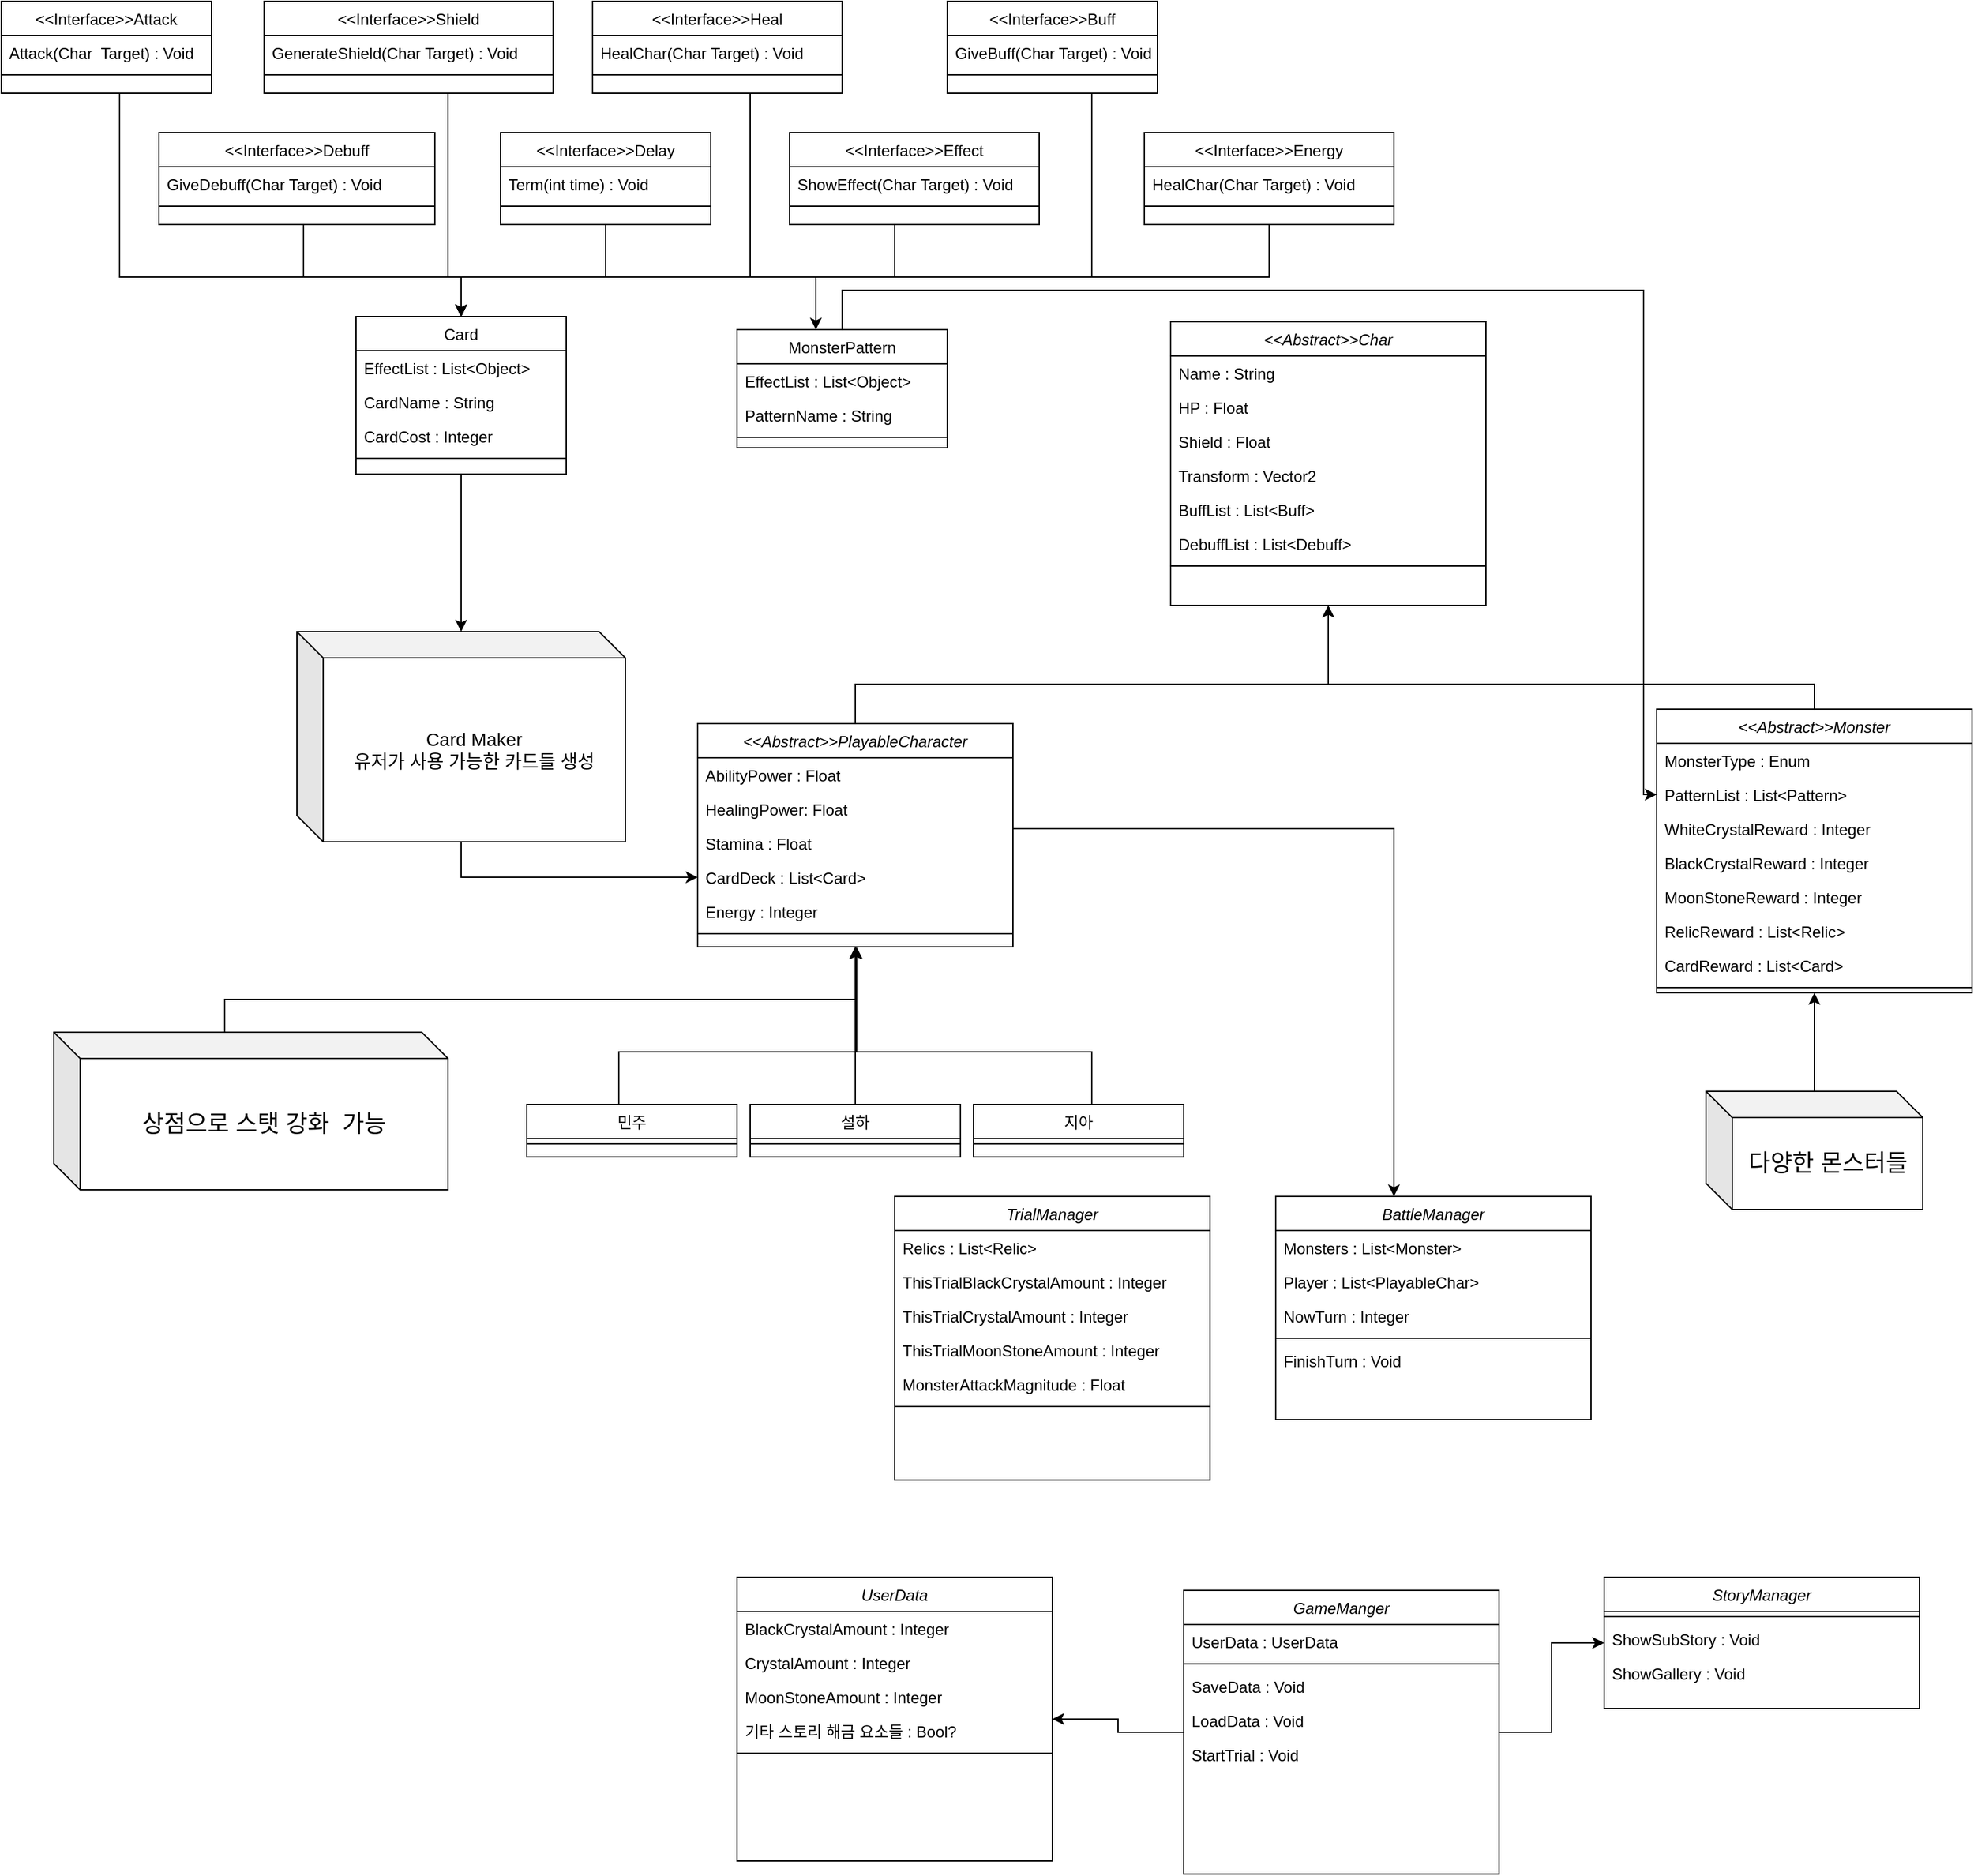 <mxfile version="24.0.5" type="github">
  <diagram id="C5RBs43oDa-KdzZeNtuy" name="Page-1">
    <mxGraphModel dx="1240" dy="2133" grid="1" gridSize="10" guides="1" tooltips="1" connect="1" arrows="1" fold="1" page="1" pageScale="1" pageWidth="827" pageHeight="1169" math="0" shadow="0">
      <root>
        <mxCell id="WIyWlLk6GJQsqaUBKTNV-0" />
        <mxCell id="WIyWlLk6GJQsqaUBKTNV-1" parent="WIyWlLk6GJQsqaUBKTNV-0" />
        <mxCell id="jxg5-7BAUZMvd6XgSb7w-77" style="edgeStyle=orthogonalEdgeStyle;rounded=0;orthogonalLoop=1;jettySize=auto;html=1;entryX=0.5;entryY=1;entryDx=0;entryDy=0;" parent="WIyWlLk6GJQsqaUBKTNV-1" source="zkfFHV4jXpPFQw0GAbJ--0" target="jxg5-7BAUZMvd6XgSb7w-55" edge="1">
          <mxGeometry relative="1" as="geometry">
            <Array as="points">
              <mxPoint x="670" y="140" />
              <mxPoint x="1030" y="140" />
            </Array>
          </mxGeometry>
        </mxCell>
        <mxCell id="jxg5-7BAUZMvd6XgSb7w-90" style="edgeStyle=orthogonalEdgeStyle;rounded=0;orthogonalLoop=1;jettySize=auto;html=1;" parent="WIyWlLk6GJQsqaUBKTNV-1" source="zkfFHV4jXpPFQw0GAbJ--0" target="jxg5-7BAUZMvd6XgSb7w-82" edge="1">
          <mxGeometry relative="1" as="geometry">
            <Array as="points">
              <mxPoint x="1080" y="250" />
            </Array>
          </mxGeometry>
        </mxCell>
        <mxCell id="zkfFHV4jXpPFQw0GAbJ--0" value="&lt;&lt;Abstract&gt;&gt;PlayableCharacter&#xa;" style="swimlane;fontStyle=2;align=center;verticalAlign=top;childLayout=stackLayout;horizontal=1;startSize=26;horizontalStack=0;resizeParent=1;resizeLast=0;collapsible=1;marginBottom=0;rounded=0;shadow=0;strokeWidth=1;" parent="WIyWlLk6GJQsqaUBKTNV-1" vertex="1">
          <mxGeometry x="550" y="170" width="240" height="170" as="geometry">
            <mxRectangle x="230" y="140" width="160" height="26" as="alternateBounds" />
          </mxGeometry>
        </mxCell>
        <mxCell id="zkfFHV4jXpPFQw0GAbJ--3" value="AbilityPower : Float" style="text;align=left;verticalAlign=top;spacingLeft=4;spacingRight=4;overflow=hidden;rotatable=0;points=[[0,0.5],[1,0.5]];portConstraint=eastwest;rounded=0;shadow=0;html=0;" parent="zkfFHV4jXpPFQw0GAbJ--0" vertex="1">
          <mxGeometry y="26" width="240" height="26" as="geometry" />
        </mxCell>
        <mxCell id="jxg5-7BAUZMvd6XgSb7w-4" value="HealingPower: Float" style="text;align=left;verticalAlign=top;spacingLeft=4;spacingRight=4;overflow=hidden;rotatable=0;points=[[0,0.5],[1,0.5]];portConstraint=eastwest;rounded=0;shadow=0;html=0;" parent="zkfFHV4jXpPFQw0GAbJ--0" vertex="1">
          <mxGeometry y="52" width="240" height="26" as="geometry" />
        </mxCell>
        <mxCell id="zkfFHV4jXpPFQw0GAbJ--5" value="Stamina : Float" style="text;align=left;verticalAlign=top;spacingLeft=4;spacingRight=4;overflow=hidden;rotatable=0;points=[[0,0.5],[1,0.5]];portConstraint=eastwest;" parent="zkfFHV4jXpPFQw0GAbJ--0" vertex="1">
          <mxGeometry y="78" width="240" height="26" as="geometry" />
        </mxCell>
        <mxCell id="jxg5-7BAUZMvd6XgSb7w-11" value="CardDeck : List&lt;Card&gt;" style="text;align=left;verticalAlign=top;spacingLeft=4;spacingRight=4;overflow=hidden;rotatable=0;points=[[0,0.5],[1,0.5]];portConstraint=eastwest;rounded=0;shadow=0;html=0;" parent="zkfFHV4jXpPFQw0GAbJ--0" vertex="1">
          <mxGeometry y="104" width="240" height="26" as="geometry" />
        </mxCell>
        <mxCell id="jxg5-7BAUZMvd6XgSb7w-64" value="Energy : Integer" style="text;align=left;verticalAlign=top;spacingLeft=4;spacingRight=4;overflow=hidden;rotatable=0;points=[[0,0.5],[1,0.5]];portConstraint=eastwest;rounded=0;shadow=0;html=0;" parent="zkfFHV4jXpPFQw0GAbJ--0" vertex="1">
          <mxGeometry y="130" width="240" height="26" as="geometry" />
        </mxCell>
        <mxCell id="zkfFHV4jXpPFQw0GAbJ--4" value="" style="line;html=1;strokeWidth=1;align=left;verticalAlign=middle;spacingTop=-1;spacingLeft=3;spacingRight=3;rotatable=0;labelPosition=right;points=[];portConstraint=eastwest;" parent="zkfFHV4jXpPFQw0GAbJ--0" vertex="1">
          <mxGeometry y="156" width="240" height="8" as="geometry" />
        </mxCell>
        <mxCell id="jxg5-7BAUZMvd6XgSb7w-10" style="edgeStyle=orthogonalEdgeStyle;rounded=0;orthogonalLoop=1;jettySize=auto;html=1;" parent="WIyWlLk6GJQsqaUBKTNV-1" source="zkfFHV4jXpPFQw0GAbJ--6" target="zkfFHV4jXpPFQw0GAbJ--0" edge="1">
          <mxGeometry relative="1" as="geometry">
            <Array as="points">
              <mxPoint x="490" y="420" />
              <mxPoint x="670" y="420" />
            </Array>
          </mxGeometry>
        </mxCell>
        <mxCell id="zkfFHV4jXpPFQw0GAbJ--6" value="민주" style="swimlane;fontStyle=0;align=center;verticalAlign=top;childLayout=stackLayout;horizontal=1;startSize=26;horizontalStack=0;resizeParent=1;resizeLast=0;collapsible=1;marginBottom=0;rounded=0;shadow=0;strokeWidth=1;" parent="WIyWlLk6GJQsqaUBKTNV-1" vertex="1">
          <mxGeometry x="420" y="460" width="160" height="40" as="geometry">
            <mxRectangle x="130" y="380" width="160" height="26" as="alternateBounds" />
          </mxGeometry>
        </mxCell>
        <mxCell id="zkfFHV4jXpPFQw0GAbJ--9" value="" style="line;html=1;strokeWidth=1;align=left;verticalAlign=middle;spacingTop=-1;spacingLeft=3;spacingRight=3;rotatable=0;labelPosition=right;points=[];portConstraint=eastwest;" parent="zkfFHV4jXpPFQw0GAbJ--6" vertex="1">
          <mxGeometry y="26" width="160" height="8" as="geometry" />
        </mxCell>
        <mxCell id="jxg5-7BAUZMvd6XgSb7w-8" style="edgeStyle=orthogonalEdgeStyle;rounded=0;orthogonalLoop=1;jettySize=auto;html=1;" parent="WIyWlLk6GJQsqaUBKTNV-1" source="zkfFHV4jXpPFQw0GAbJ--13" target="zkfFHV4jXpPFQw0GAbJ--0" edge="1">
          <mxGeometry relative="1" as="geometry" />
        </mxCell>
        <mxCell id="zkfFHV4jXpPFQw0GAbJ--13" value="설하" style="swimlane;fontStyle=0;align=center;verticalAlign=top;childLayout=stackLayout;horizontal=1;startSize=26;horizontalStack=0;resizeParent=1;resizeLast=0;collapsible=1;marginBottom=0;rounded=0;shadow=0;strokeWidth=1;" parent="WIyWlLk6GJQsqaUBKTNV-1" vertex="1">
          <mxGeometry x="590" y="460" width="160" height="40" as="geometry">
            <mxRectangle x="340" y="380" width="170" height="26" as="alternateBounds" />
          </mxGeometry>
        </mxCell>
        <mxCell id="zkfFHV4jXpPFQw0GAbJ--15" value="" style="line;html=1;strokeWidth=1;align=left;verticalAlign=middle;spacingTop=-1;spacingLeft=3;spacingRight=3;rotatable=0;labelPosition=right;points=[];portConstraint=eastwest;" parent="zkfFHV4jXpPFQw0GAbJ--13" vertex="1">
          <mxGeometry y="26" width="160" height="8" as="geometry" />
        </mxCell>
        <mxCell id="jxg5-7BAUZMvd6XgSb7w-7" style="edgeStyle=orthogonalEdgeStyle;rounded=0;orthogonalLoop=1;jettySize=auto;html=1;" parent="WIyWlLk6GJQsqaUBKTNV-1" source="jxg5-7BAUZMvd6XgSb7w-0" target="zkfFHV4jXpPFQw0GAbJ--0" edge="1">
          <mxGeometry relative="1" as="geometry">
            <mxPoint x="670" y="360" as="targetPoint" />
            <Array as="points">
              <mxPoint x="850" y="420" />
              <mxPoint x="671" y="420" />
            </Array>
          </mxGeometry>
        </mxCell>
        <mxCell id="jxg5-7BAUZMvd6XgSb7w-0" value="지아" style="swimlane;fontStyle=0;align=center;verticalAlign=top;childLayout=stackLayout;horizontal=1;startSize=26;horizontalStack=0;resizeParent=1;resizeLast=0;collapsible=1;marginBottom=0;rounded=0;shadow=0;strokeWidth=1;" parent="WIyWlLk6GJQsqaUBKTNV-1" vertex="1">
          <mxGeometry x="760" y="460" width="160" height="40" as="geometry">
            <mxRectangle x="340" y="380" width="170" height="26" as="alternateBounds" />
          </mxGeometry>
        </mxCell>
        <mxCell id="jxg5-7BAUZMvd6XgSb7w-2" value="" style="line;html=1;strokeWidth=1;align=left;verticalAlign=middle;spacingTop=-1;spacingLeft=3;spacingRight=3;rotatable=0;labelPosition=right;points=[];portConstraint=eastwest;" parent="jxg5-7BAUZMvd6XgSb7w-0" vertex="1">
          <mxGeometry y="26" width="160" height="8" as="geometry" />
        </mxCell>
        <mxCell id="jxg5-7BAUZMvd6XgSb7w-50" style="edgeStyle=orthogonalEdgeStyle;rounded=0;orthogonalLoop=1;jettySize=auto;html=1;" parent="WIyWlLk6GJQsqaUBKTNV-1" source="jxg5-7BAUZMvd6XgSb7w-12" target="jxg5-7BAUZMvd6XgSb7w-49" edge="1">
          <mxGeometry relative="1" as="geometry" />
        </mxCell>
        <mxCell id="jxg5-7BAUZMvd6XgSb7w-12" value="Card" style="swimlane;fontStyle=0;align=center;verticalAlign=top;childLayout=stackLayout;horizontal=1;startSize=26;horizontalStack=0;resizeParent=1;resizeLast=0;collapsible=1;marginBottom=0;rounded=0;shadow=0;strokeWidth=1;" parent="WIyWlLk6GJQsqaUBKTNV-1" vertex="1">
          <mxGeometry x="290" y="-140" width="160" height="120" as="geometry">
            <mxRectangle x="340" y="380" width="170" height="26" as="alternateBounds" />
          </mxGeometry>
        </mxCell>
        <mxCell id="jxg5-7BAUZMvd6XgSb7w-13" value="EffectList : List&lt;Object&gt;" style="text;align=left;verticalAlign=top;spacingLeft=4;spacingRight=4;overflow=hidden;rotatable=0;points=[[0,0.5],[1,0.5]];portConstraint=eastwest;" parent="jxg5-7BAUZMvd6XgSb7w-12" vertex="1">
          <mxGeometry y="26" width="160" height="26" as="geometry" />
        </mxCell>
        <mxCell id="jxg5-7BAUZMvd6XgSb7w-43" value="CardName : String" style="text;align=left;verticalAlign=top;spacingLeft=4;spacingRight=4;overflow=hidden;rotatable=0;points=[[0,0.5],[1,0.5]];portConstraint=eastwest;" parent="jxg5-7BAUZMvd6XgSb7w-12" vertex="1">
          <mxGeometry y="52" width="160" height="26" as="geometry" />
        </mxCell>
        <mxCell id="jxg5-7BAUZMvd6XgSb7w-45" value="CardCost : Integer" style="text;align=left;verticalAlign=top;spacingLeft=4;spacingRight=4;overflow=hidden;rotatable=0;points=[[0,0.5],[1,0.5]];portConstraint=eastwest;" parent="jxg5-7BAUZMvd6XgSb7w-12" vertex="1">
          <mxGeometry y="78" width="160" height="26" as="geometry" />
        </mxCell>
        <mxCell id="jxg5-7BAUZMvd6XgSb7w-14" value="" style="line;html=1;strokeWidth=1;align=left;verticalAlign=middle;spacingTop=-1;spacingLeft=3;spacingRight=3;rotatable=0;labelPosition=right;points=[];portConstraint=eastwest;" parent="jxg5-7BAUZMvd6XgSb7w-12" vertex="1">
          <mxGeometry y="104" width="160" height="8" as="geometry" />
        </mxCell>
        <mxCell id="jxg5-7BAUZMvd6XgSb7w-36" style="edgeStyle=orthogonalEdgeStyle;rounded=0;orthogonalLoop=1;jettySize=auto;html=1;" parent="WIyWlLk6GJQsqaUBKTNV-1" source="jxg5-7BAUZMvd6XgSb7w-15" target="jxg5-7BAUZMvd6XgSb7w-12" edge="1">
          <mxGeometry relative="1" as="geometry">
            <Array as="points">
              <mxPoint x="110" y="-170" />
              <mxPoint x="370" y="-170" />
            </Array>
          </mxGeometry>
        </mxCell>
        <mxCell id="jxg5-7BAUZMvd6XgSb7w-15" value="&lt;&lt;Interface&gt;&gt;Attack" style="swimlane;fontStyle=0;align=center;verticalAlign=top;childLayout=stackLayout;horizontal=1;startSize=26;horizontalStack=0;resizeParent=1;resizeLast=0;collapsible=1;marginBottom=0;rounded=0;shadow=0;strokeWidth=1;" parent="WIyWlLk6GJQsqaUBKTNV-1" vertex="1">
          <mxGeometry x="20" y="-380" width="160" height="70" as="geometry">
            <mxRectangle x="340" y="380" width="170" height="26" as="alternateBounds" />
          </mxGeometry>
        </mxCell>
        <mxCell id="jxg5-7BAUZMvd6XgSb7w-16" value="Attack(Char  Target) : Void" style="text;align=left;verticalAlign=top;spacingLeft=4;spacingRight=4;overflow=hidden;rotatable=0;points=[[0,0.5],[1,0.5]];portConstraint=eastwest;" parent="jxg5-7BAUZMvd6XgSb7w-15" vertex="1">
          <mxGeometry y="26" width="160" height="26" as="geometry" />
        </mxCell>
        <mxCell id="jxg5-7BAUZMvd6XgSb7w-17" value="" style="line;html=1;strokeWidth=1;align=left;verticalAlign=middle;spacingTop=-1;spacingLeft=3;spacingRight=3;rotatable=0;labelPosition=right;points=[];portConstraint=eastwest;" parent="jxg5-7BAUZMvd6XgSb7w-15" vertex="1">
          <mxGeometry y="52" width="160" height="8" as="geometry" />
        </mxCell>
        <mxCell id="jxg5-7BAUZMvd6XgSb7w-37" style="edgeStyle=orthogonalEdgeStyle;rounded=0;orthogonalLoop=1;jettySize=auto;html=1;" parent="WIyWlLk6GJQsqaUBKTNV-1" source="jxg5-7BAUZMvd6XgSb7w-18" target="jxg5-7BAUZMvd6XgSb7w-12" edge="1">
          <mxGeometry relative="1" as="geometry">
            <Array as="points">
              <mxPoint x="360" y="-170" />
              <mxPoint x="370" y="-170" />
            </Array>
          </mxGeometry>
        </mxCell>
        <mxCell id="jxg5-7BAUZMvd6XgSb7w-18" value="&lt;&lt;Interface&gt;&gt;Shield" style="swimlane;fontStyle=0;align=center;verticalAlign=top;childLayout=stackLayout;horizontal=1;startSize=26;horizontalStack=0;resizeParent=1;resizeLast=0;collapsible=1;marginBottom=0;rounded=0;shadow=0;strokeWidth=1;" parent="WIyWlLk6GJQsqaUBKTNV-1" vertex="1">
          <mxGeometry x="220" y="-380" width="220" height="70" as="geometry">
            <mxRectangle x="340" y="380" width="170" height="26" as="alternateBounds" />
          </mxGeometry>
        </mxCell>
        <mxCell id="jxg5-7BAUZMvd6XgSb7w-19" value="GenerateShield(Char Target) : Void" style="text;align=left;verticalAlign=top;spacingLeft=4;spacingRight=4;overflow=hidden;rotatable=0;points=[[0,0.5],[1,0.5]];portConstraint=eastwest;" parent="jxg5-7BAUZMvd6XgSb7w-18" vertex="1">
          <mxGeometry y="26" width="220" height="26" as="geometry" />
        </mxCell>
        <mxCell id="jxg5-7BAUZMvd6XgSb7w-20" value="" style="line;html=1;strokeWidth=1;align=left;verticalAlign=middle;spacingTop=-1;spacingLeft=3;spacingRight=3;rotatable=0;labelPosition=right;points=[];portConstraint=eastwest;" parent="jxg5-7BAUZMvd6XgSb7w-18" vertex="1">
          <mxGeometry y="52" width="220" height="8" as="geometry" />
        </mxCell>
        <mxCell id="jxg5-7BAUZMvd6XgSb7w-38" style="edgeStyle=orthogonalEdgeStyle;rounded=0;orthogonalLoop=1;jettySize=auto;html=1;" parent="WIyWlLk6GJQsqaUBKTNV-1" source="jxg5-7BAUZMvd6XgSb7w-21" target="jxg5-7BAUZMvd6XgSb7w-12" edge="1">
          <mxGeometry relative="1" as="geometry">
            <Array as="points">
              <mxPoint x="590" y="-170" />
              <mxPoint x="370" y="-170" />
            </Array>
          </mxGeometry>
        </mxCell>
        <mxCell id="jxg5-7BAUZMvd6XgSb7w-21" value="&lt;&lt;Interface&gt;&gt;Heal" style="swimlane;fontStyle=0;align=center;verticalAlign=top;childLayout=stackLayout;horizontal=1;startSize=26;horizontalStack=0;resizeParent=1;resizeLast=0;collapsible=1;marginBottom=0;rounded=0;shadow=0;strokeWidth=1;" parent="WIyWlLk6GJQsqaUBKTNV-1" vertex="1">
          <mxGeometry x="470" y="-380" width="190" height="70" as="geometry">
            <mxRectangle x="340" y="380" width="170" height="26" as="alternateBounds" />
          </mxGeometry>
        </mxCell>
        <mxCell id="jxg5-7BAUZMvd6XgSb7w-22" value="HealChar(Char Target) : Void" style="text;align=left;verticalAlign=top;spacingLeft=4;spacingRight=4;overflow=hidden;rotatable=0;points=[[0,0.5],[1,0.5]];portConstraint=eastwest;" parent="jxg5-7BAUZMvd6XgSb7w-21" vertex="1">
          <mxGeometry y="26" width="190" height="26" as="geometry" />
        </mxCell>
        <mxCell id="jxg5-7BAUZMvd6XgSb7w-23" value="" style="line;html=1;strokeWidth=1;align=left;verticalAlign=middle;spacingTop=-1;spacingLeft=3;spacingRight=3;rotatable=0;labelPosition=right;points=[];portConstraint=eastwest;" parent="jxg5-7BAUZMvd6XgSb7w-21" vertex="1">
          <mxGeometry y="52" width="190" height="8" as="geometry" />
        </mxCell>
        <mxCell id="jxg5-7BAUZMvd6XgSb7w-39" style="edgeStyle=orthogonalEdgeStyle;rounded=0;orthogonalLoop=1;jettySize=auto;html=1;" parent="WIyWlLk6GJQsqaUBKTNV-1" source="jxg5-7BAUZMvd6XgSb7w-24" target="jxg5-7BAUZMvd6XgSb7w-12" edge="1">
          <mxGeometry relative="1" as="geometry">
            <Array as="points">
              <mxPoint x="850" y="-170" />
              <mxPoint x="370" y="-170" />
            </Array>
          </mxGeometry>
        </mxCell>
        <mxCell id="jxg5-7BAUZMvd6XgSb7w-24" value="&lt;&lt;Interface&gt;&gt;Buff" style="swimlane;fontStyle=0;align=center;verticalAlign=top;childLayout=stackLayout;horizontal=1;startSize=26;horizontalStack=0;resizeParent=1;resizeLast=0;collapsible=1;marginBottom=0;rounded=0;shadow=0;strokeWidth=1;" parent="WIyWlLk6GJQsqaUBKTNV-1" vertex="1">
          <mxGeometry x="740" y="-380" width="160" height="70" as="geometry">
            <mxRectangle x="340" y="380" width="170" height="26" as="alternateBounds" />
          </mxGeometry>
        </mxCell>
        <mxCell id="jxg5-7BAUZMvd6XgSb7w-25" value="GiveBuff(Char Target) : Void" style="text;align=left;verticalAlign=top;spacingLeft=4;spacingRight=4;overflow=hidden;rotatable=0;points=[[0,0.5],[1,0.5]];portConstraint=eastwest;" parent="jxg5-7BAUZMvd6XgSb7w-24" vertex="1">
          <mxGeometry y="26" width="160" height="26" as="geometry" />
        </mxCell>
        <mxCell id="jxg5-7BAUZMvd6XgSb7w-26" value="" style="line;html=1;strokeWidth=1;align=left;verticalAlign=middle;spacingTop=-1;spacingLeft=3;spacingRight=3;rotatable=0;labelPosition=right;points=[];portConstraint=eastwest;" parent="jxg5-7BAUZMvd6XgSb7w-24" vertex="1">
          <mxGeometry y="52" width="160" height="8" as="geometry" />
        </mxCell>
        <mxCell id="jxg5-7BAUZMvd6XgSb7w-40" style="edgeStyle=orthogonalEdgeStyle;rounded=0;orthogonalLoop=1;jettySize=auto;html=1;entryX=0.5;entryY=0;entryDx=0;entryDy=0;" parent="WIyWlLk6GJQsqaUBKTNV-1" source="jxg5-7BAUZMvd6XgSb7w-27" target="jxg5-7BAUZMvd6XgSb7w-12" edge="1">
          <mxGeometry relative="1" as="geometry">
            <Array as="points">
              <mxPoint x="250" y="-170" />
              <mxPoint x="370" y="-170" />
            </Array>
          </mxGeometry>
        </mxCell>
        <mxCell id="jxg5-7BAUZMvd6XgSb7w-27" value="&lt;&lt;Interface&gt;&gt;Debuff" style="swimlane;fontStyle=0;align=center;verticalAlign=top;childLayout=stackLayout;horizontal=1;startSize=26;horizontalStack=0;resizeParent=1;resizeLast=0;collapsible=1;marginBottom=0;rounded=0;shadow=0;strokeWidth=1;" parent="WIyWlLk6GJQsqaUBKTNV-1" vertex="1">
          <mxGeometry x="140" y="-280" width="210" height="70" as="geometry">
            <mxRectangle x="340" y="380" width="170" height="26" as="alternateBounds" />
          </mxGeometry>
        </mxCell>
        <mxCell id="jxg5-7BAUZMvd6XgSb7w-28" value="GiveDebuff(Char Target) : Void" style="text;align=left;verticalAlign=top;spacingLeft=4;spacingRight=4;overflow=hidden;rotatable=0;points=[[0,0.5],[1,0.5]];portConstraint=eastwest;" parent="jxg5-7BAUZMvd6XgSb7w-27" vertex="1">
          <mxGeometry y="26" width="210" height="26" as="geometry" />
        </mxCell>
        <mxCell id="jxg5-7BAUZMvd6XgSb7w-29" value="" style="line;html=1;strokeWidth=1;align=left;verticalAlign=middle;spacingTop=-1;spacingLeft=3;spacingRight=3;rotatable=0;labelPosition=right;points=[];portConstraint=eastwest;" parent="jxg5-7BAUZMvd6XgSb7w-27" vertex="1">
          <mxGeometry y="52" width="210" height="8" as="geometry" />
        </mxCell>
        <mxCell id="jxg5-7BAUZMvd6XgSb7w-41" style="edgeStyle=orthogonalEdgeStyle;rounded=0;orthogonalLoop=1;jettySize=auto;html=1;" parent="WIyWlLk6GJQsqaUBKTNV-1" source="jxg5-7BAUZMvd6XgSb7w-30" target="jxg5-7BAUZMvd6XgSb7w-12" edge="1">
          <mxGeometry relative="1" as="geometry">
            <Array as="points">
              <mxPoint x="480" y="-170" />
              <mxPoint x="370" y="-170" />
            </Array>
          </mxGeometry>
        </mxCell>
        <mxCell id="jxg5-7BAUZMvd6XgSb7w-30" value="&lt;&lt;Interface&gt;&gt;Delay" style="swimlane;fontStyle=0;align=center;verticalAlign=top;childLayout=stackLayout;horizontal=1;startSize=26;horizontalStack=0;resizeParent=1;resizeLast=0;collapsible=1;marginBottom=0;rounded=0;shadow=0;strokeWidth=1;" parent="WIyWlLk6GJQsqaUBKTNV-1" vertex="1">
          <mxGeometry x="400" y="-280" width="160" height="70" as="geometry">
            <mxRectangle x="340" y="380" width="170" height="26" as="alternateBounds" />
          </mxGeometry>
        </mxCell>
        <mxCell id="jxg5-7BAUZMvd6XgSb7w-31" value="Term(int time) : Void" style="text;align=left;verticalAlign=top;spacingLeft=4;spacingRight=4;overflow=hidden;rotatable=0;points=[[0,0.5],[1,0.5]];portConstraint=eastwest;" parent="jxg5-7BAUZMvd6XgSb7w-30" vertex="1">
          <mxGeometry y="26" width="160" height="26" as="geometry" />
        </mxCell>
        <mxCell id="jxg5-7BAUZMvd6XgSb7w-32" value="" style="line;html=1;strokeWidth=1;align=left;verticalAlign=middle;spacingTop=-1;spacingLeft=3;spacingRight=3;rotatable=0;labelPosition=right;points=[];portConstraint=eastwest;" parent="jxg5-7BAUZMvd6XgSb7w-30" vertex="1">
          <mxGeometry y="52" width="160" height="8" as="geometry" />
        </mxCell>
        <mxCell id="jxg5-7BAUZMvd6XgSb7w-42" style="edgeStyle=orthogonalEdgeStyle;rounded=0;orthogonalLoop=1;jettySize=auto;html=1;" parent="WIyWlLk6GJQsqaUBKTNV-1" source="jxg5-7BAUZMvd6XgSb7w-33" target="jxg5-7BAUZMvd6XgSb7w-12" edge="1">
          <mxGeometry relative="1" as="geometry">
            <Array as="points">
              <mxPoint x="700" y="-170" />
              <mxPoint x="370" y="-170" />
            </Array>
          </mxGeometry>
        </mxCell>
        <mxCell id="jxg5-7BAUZMvd6XgSb7w-33" value="&lt;&lt;Interface&gt;&gt;Effect" style="swimlane;fontStyle=0;align=center;verticalAlign=top;childLayout=stackLayout;horizontal=1;startSize=26;horizontalStack=0;resizeParent=1;resizeLast=0;collapsible=1;marginBottom=0;rounded=0;shadow=0;strokeWidth=1;" parent="WIyWlLk6GJQsqaUBKTNV-1" vertex="1">
          <mxGeometry x="620" y="-280" width="190" height="70" as="geometry">
            <mxRectangle x="340" y="380" width="170" height="26" as="alternateBounds" />
          </mxGeometry>
        </mxCell>
        <mxCell id="jxg5-7BAUZMvd6XgSb7w-34" value="ShowEffect(Char Target) : Void" style="text;align=left;verticalAlign=top;spacingLeft=4;spacingRight=4;overflow=hidden;rotatable=0;points=[[0,0.5],[1,0.5]];portConstraint=eastwest;" parent="jxg5-7BAUZMvd6XgSb7w-33" vertex="1">
          <mxGeometry y="26" width="190" height="26" as="geometry" />
        </mxCell>
        <mxCell id="jxg5-7BAUZMvd6XgSb7w-35" value="" style="line;html=1;strokeWidth=1;align=left;verticalAlign=middle;spacingTop=-1;spacingLeft=3;spacingRight=3;rotatable=0;labelPosition=right;points=[];portConstraint=eastwest;" parent="jxg5-7BAUZMvd6XgSb7w-33" vertex="1">
          <mxGeometry y="52" width="190" height="8" as="geometry" />
        </mxCell>
        <mxCell id="jxg5-7BAUZMvd6XgSb7w-54" style="edgeStyle=orthogonalEdgeStyle;rounded=0;orthogonalLoop=1;jettySize=auto;html=1;" parent="WIyWlLk6GJQsqaUBKTNV-1" source="jxg5-7BAUZMvd6XgSb7w-49" target="jxg5-7BAUZMvd6XgSb7w-11" edge="1">
          <mxGeometry relative="1" as="geometry" />
        </mxCell>
        <mxCell id="jxg5-7BAUZMvd6XgSb7w-49" value="&lt;font style=&quot;font-size: 14px;&quot;&gt;Card Maker&lt;br&gt;&lt;/font&gt;&lt;div style=&quot;font-size: 14px;&quot;&gt;&lt;font style=&quot;font-size: 14px;&quot;&gt;유저가 사용 가능한 카드들 생성&lt;/font&gt;&lt;/div&gt;" style="shape=cube;whiteSpace=wrap;html=1;boundedLbl=1;backgroundOutline=1;darkOpacity=0.05;darkOpacity2=0.1;" parent="WIyWlLk6GJQsqaUBKTNV-1" vertex="1">
          <mxGeometry x="245" y="100" width="250" height="160" as="geometry" />
        </mxCell>
        <mxCell id="jxg5-7BAUZMvd6XgSb7w-55" value="&lt;&lt;Abstract&gt;&gt;Char" style="swimlane;fontStyle=2;align=center;verticalAlign=top;childLayout=stackLayout;horizontal=1;startSize=26;horizontalStack=0;resizeParent=1;resizeLast=0;collapsible=1;marginBottom=0;rounded=0;shadow=0;strokeWidth=1;" parent="WIyWlLk6GJQsqaUBKTNV-1" vertex="1">
          <mxGeometry x="910" y="-136" width="240" height="216" as="geometry">
            <mxRectangle x="230" y="140" width="160" height="26" as="alternateBounds" />
          </mxGeometry>
        </mxCell>
        <mxCell id="jxg5-7BAUZMvd6XgSb7w-56" value="Name : String" style="text;align=left;verticalAlign=top;spacingLeft=4;spacingRight=4;overflow=hidden;rotatable=0;points=[[0,0.5],[1,0.5]];portConstraint=eastwest;rounded=0;shadow=0;html=0;" parent="jxg5-7BAUZMvd6XgSb7w-55" vertex="1">
          <mxGeometry y="26" width="240" height="26" as="geometry" />
        </mxCell>
        <mxCell id="jxg5-7BAUZMvd6XgSb7w-63" value="HP : Float" style="text;align=left;verticalAlign=top;spacingLeft=4;spacingRight=4;overflow=hidden;rotatable=0;points=[[0,0.5],[1,0.5]];portConstraint=eastwest;rounded=0;shadow=0;html=0;" parent="jxg5-7BAUZMvd6XgSb7w-55" vertex="1">
          <mxGeometry y="52" width="240" height="26" as="geometry" />
        </mxCell>
        <mxCell id="pSovYAaz-7Inx65ZYmE8-50" value="Shield : Float" style="text;align=left;verticalAlign=top;spacingLeft=4;spacingRight=4;overflow=hidden;rotatable=0;points=[[0,0.5],[1,0.5]];portConstraint=eastwest;rounded=0;shadow=0;html=0;" vertex="1" parent="jxg5-7BAUZMvd6XgSb7w-55">
          <mxGeometry y="78" width="240" height="26" as="geometry" />
        </mxCell>
        <mxCell id="jxg5-7BAUZMvd6XgSb7w-65" value="Transform : Vector2" style="text;align=left;verticalAlign=top;spacingLeft=4;spacingRight=4;overflow=hidden;rotatable=0;points=[[0,0.5],[1,0.5]];portConstraint=eastwest;rounded=0;shadow=0;html=0;" parent="jxg5-7BAUZMvd6XgSb7w-55" vertex="1">
          <mxGeometry y="104" width="240" height="26" as="geometry" />
        </mxCell>
        <mxCell id="jxg5-7BAUZMvd6XgSb7w-66" value="BuffList : List&lt;Buff&gt;" style="text;align=left;verticalAlign=top;spacingLeft=4;spacingRight=4;overflow=hidden;rotatable=0;points=[[0,0.5],[1,0.5]];portConstraint=eastwest;rounded=0;shadow=0;html=0;" parent="jxg5-7BAUZMvd6XgSb7w-55" vertex="1">
          <mxGeometry y="130" width="240" height="26" as="geometry" />
        </mxCell>
        <mxCell id="jxg5-7BAUZMvd6XgSb7w-67" value="DebuffList : List&lt;Debuff&gt;" style="text;align=left;verticalAlign=top;spacingLeft=4;spacingRight=4;overflow=hidden;rotatable=0;points=[[0,0.5],[1,0.5]];portConstraint=eastwest;rounded=0;shadow=0;html=0;" parent="jxg5-7BAUZMvd6XgSb7w-55" vertex="1">
          <mxGeometry y="156" width="240" height="26" as="geometry" />
        </mxCell>
        <mxCell id="jxg5-7BAUZMvd6XgSb7w-61" value="" style="line;html=1;strokeWidth=1;align=left;verticalAlign=middle;spacingTop=-1;spacingLeft=3;spacingRight=3;rotatable=0;labelPosition=right;points=[];portConstraint=eastwest;" parent="jxg5-7BAUZMvd6XgSb7w-55" vertex="1">
          <mxGeometry y="182" width="240" height="8" as="geometry" />
        </mxCell>
        <mxCell id="jxg5-7BAUZMvd6XgSb7w-78" style="edgeStyle=orthogonalEdgeStyle;rounded=0;orthogonalLoop=1;jettySize=auto;html=1;entryX=0.5;entryY=1;entryDx=0;entryDy=0;" parent="WIyWlLk6GJQsqaUBKTNV-1" source="jxg5-7BAUZMvd6XgSb7w-69" target="jxg5-7BAUZMvd6XgSb7w-55" edge="1">
          <mxGeometry relative="1" as="geometry">
            <Array as="points">
              <mxPoint x="1400" y="140" />
              <mxPoint x="1030" y="140" />
            </Array>
          </mxGeometry>
        </mxCell>
        <mxCell id="jxg5-7BAUZMvd6XgSb7w-69" value="&lt;&lt;Abstract&gt;&gt;Monster" style="swimlane;fontStyle=2;align=center;verticalAlign=top;childLayout=stackLayout;horizontal=1;startSize=26;horizontalStack=0;resizeParent=1;resizeLast=0;collapsible=1;marginBottom=0;rounded=0;shadow=0;strokeWidth=1;" parent="WIyWlLk6GJQsqaUBKTNV-1" vertex="1">
          <mxGeometry x="1280" y="159" width="240" height="216" as="geometry">
            <mxRectangle x="230" y="140" width="160" height="26" as="alternateBounds" />
          </mxGeometry>
        </mxCell>
        <mxCell id="pSovYAaz-7Inx65ZYmE8-49" value="MonsterType : Enum" style="text;align=left;verticalAlign=top;spacingLeft=4;spacingRight=4;overflow=hidden;rotatable=0;points=[[0,0.5],[1,0.5]];portConstraint=eastwest;rounded=0;shadow=0;html=0;" vertex="1" parent="jxg5-7BAUZMvd6XgSb7w-69">
          <mxGeometry y="26" width="240" height="26" as="geometry" />
        </mxCell>
        <mxCell id="jxg5-7BAUZMvd6XgSb7w-74" value="PatternList : List&lt;Pattern&gt;" style="text;align=left;verticalAlign=top;spacingLeft=4;spacingRight=4;overflow=hidden;rotatable=0;points=[[0,0.5],[1,0.5]];portConstraint=eastwest;rounded=0;shadow=0;html=0;" parent="jxg5-7BAUZMvd6XgSb7w-69" vertex="1">
          <mxGeometry y="52" width="240" height="26" as="geometry" />
        </mxCell>
        <mxCell id="jxg5-7BAUZMvd6XgSb7w-75" value="WhiteCrystalReward : Integer" style="text;align=left;verticalAlign=top;spacingLeft=4;spacingRight=4;overflow=hidden;rotatable=0;points=[[0,0.5],[1,0.5]];portConstraint=eastwest;rounded=0;shadow=0;html=0;" parent="jxg5-7BAUZMvd6XgSb7w-69" vertex="1">
          <mxGeometry y="78" width="240" height="26" as="geometry" />
        </mxCell>
        <mxCell id="jxg5-7BAUZMvd6XgSb7w-101" value="BlackCrystalReward : Integer" style="text;align=left;verticalAlign=top;spacingLeft=4;spacingRight=4;overflow=hidden;rotatable=0;points=[[0,0.5],[1,0.5]];portConstraint=eastwest;rounded=0;shadow=0;html=0;" parent="jxg5-7BAUZMvd6XgSb7w-69" vertex="1">
          <mxGeometry y="104" width="240" height="26" as="geometry" />
        </mxCell>
        <mxCell id="jxg5-7BAUZMvd6XgSb7w-105" value="MoonStoneReward : Integer" style="text;align=left;verticalAlign=top;spacingLeft=4;spacingRight=4;overflow=hidden;rotatable=0;points=[[0,0.5],[1,0.5]];portConstraint=eastwest;rounded=0;shadow=0;html=0;" parent="jxg5-7BAUZMvd6XgSb7w-69" vertex="1">
          <mxGeometry y="130" width="240" height="26" as="geometry" />
        </mxCell>
        <mxCell id="jxg5-7BAUZMvd6XgSb7w-106" value="RelicReward : List&lt;Relic&gt;" style="text;align=left;verticalAlign=top;spacingLeft=4;spacingRight=4;overflow=hidden;rotatable=0;points=[[0,0.5],[1,0.5]];portConstraint=eastwest;rounded=0;shadow=0;html=0;" parent="jxg5-7BAUZMvd6XgSb7w-69" vertex="1">
          <mxGeometry y="156" width="240" height="26" as="geometry" />
        </mxCell>
        <mxCell id="jxg5-7BAUZMvd6XgSb7w-107" value="CardReward : List&lt;Card&gt;" style="text;align=left;verticalAlign=top;spacingLeft=4;spacingRight=4;overflow=hidden;rotatable=0;points=[[0,0.5],[1,0.5]];portConstraint=eastwest;rounded=0;shadow=0;html=0;" parent="jxg5-7BAUZMvd6XgSb7w-69" vertex="1">
          <mxGeometry y="182" width="240" height="26" as="geometry" />
        </mxCell>
        <mxCell id="jxg5-7BAUZMvd6XgSb7w-73" value="" style="line;html=1;strokeWidth=1;align=left;verticalAlign=middle;spacingTop=-1;spacingLeft=3;spacingRight=3;rotatable=0;labelPosition=right;points=[];portConstraint=eastwest;" parent="jxg5-7BAUZMvd6XgSb7w-69" vertex="1">
          <mxGeometry y="208" width="240" height="8" as="geometry" />
        </mxCell>
        <mxCell id="jxg5-7BAUZMvd6XgSb7w-81" style="edgeStyle=orthogonalEdgeStyle;rounded=0;orthogonalLoop=1;jettySize=auto;html=1;" parent="WIyWlLk6GJQsqaUBKTNV-1" source="jxg5-7BAUZMvd6XgSb7w-79" target="jxg5-7BAUZMvd6XgSb7w-69" edge="1">
          <mxGeometry relative="1" as="geometry" />
        </mxCell>
        <mxCell id="jxg5-7BAUZMvd6XgSb7w-79" value="&lt;font style=&quot;font-size: 18px;&quot;&gt;다양한 몬스터들&lt;/font&gt;" style="shape=cube;whiteSpace=wrap;html=1;boundedLbl=1;backgroundOutline=1;darkOpacity=0.05;darkOpacity2=0.1;" parent="WIyWlLk6GJQsqaUBKTNV-1" vertex="1">
          <mxGeometry x="1317.5" y="450" width="165" height="90" as="geometry" />
        </mxCell>
        <mxCell id="jxg5-7BAUZMvd6XgSb7w-82" value="BattleManager" style="swimlane;fontStyle=2;align=center;verticalAlign=top;childLayout=stackLayout;horizontal=1;startSize=26;horizontalStack=0;resizeParent=1;resizeLast=0;collapsible=1;marginBottom=0;rounded=0;shadow=0;strokeWidth=1;" parent="WIyWlLk6GJQsqaUBKTNV-1" vertex="1">
          <mxGeometry x="990" y="530" width="240" height="170" as="geometry">
            <mxRectangle x="230" y="140" width="160" height="26" as="alternateBounds" />
          </mxGeometry>
        </mxCell>
        <mxCell id="jxg5-7BAUZMvd6XgSb7w-83" value="Monsters : List&lt;Monster&gt;" style="text;align=left;verticalAlign=top;spacingLeft=4;spacingRight=4;overflow=hidden;rotatable=0;points=[[0,0.5],[1,0.5]];portConstraint=eastwest;rounded=0;shadow=0;html=0;" parent="jxg5-7BAUZMvd6XgSb7w-82" vertex="1">
          <mxGeometry y="26" width="240" height="26" as="geometry" />
        </mxCell>
        <mxCell id="jxg5-7BAUZMvd6XgSb7w-92" value="Player : List&lt;PlayableChar&gt;" style="text;align=left;verticalAlign=top;spacingLeft=4;spacingRight=4;overflow=hidden;rotatable=0;points=[[0,0.5],[1,0.5]];portConstraint=eastwest;rounded=0;shadow=0;html=0;" parent="jxg5-7BAUZMvd6XgSb7w-82" vertex="1">
          <mxGeometry y="52" width="240" height="26" as="geometry" />
        </mxCell>
        <mxCell id="jxg5-7BAUZMvd6XgSb7w-84" value="NowTurn : Integer" style="text;align=left;verticalAlign=top;spacingLeft=4;spacingRight=4;overflow=hidden;rotatable=0;points=[[0,0.5],[1,0.5]];portConstraint=eastwest;rounded=0;shadow=0;html=0;" parent="jxg5-7BAUZMvd6XgSb7w-82" vertex="1">
          <mxGeometry y="78" width="240" height="26" as="geometry" />
        </mxCell>
        <mxCell id="jxg5-7BAUZMvd6XgSb7w-88" value="" style="line;html=1;strokeWidth=1;align=left;verticalAlign=middle;spacingTop=-1;spacingLeft=3;spacingRight=3;rotatable=0;labelPosition=right;points=[];portConstraint=eastwest;" parent="jxg5-7BAUZMvd6XgSb7w-82" vertex="1">
          <mxGeometry y="104" width="240" height="8" as="geometry" />
        </mxCell>
        <mxCell id="jxg5-7BAUZMvd6XgSb7w-93" value="FinishTurn : Void" style="text;align=left;verticalAlign=top;spacingLeft=4;spacingRight=4;overflow=hidden;rotatable=0;points=[[0,0.5],[1,0.5]];portConstraint=eastwest;rounded=0;shadow=0;html=0;" parent="jxg5-7BAUZMvd6XgSb7w-82" vertex="1">
          <mxGeometry y="112" width="240" height="26" as="geometry" />
        </mxCell>
        <mxCell id="pSovYAaz-7Inx65ZYmE8-28" style="edgeStyle=orthogonalEdgeStyle;rounded=0;orthogonalLoop=1;jettySize=auto;html=1;" edge="1" parent="WIyWlLk6GJQsqaUBKTNV-1" source="jxg5-7BAUZMvd6XgSb7w-102" target="jxg5-7BAUZMvd6XgSb7w-12">
          <mxGeometry relative="1" as="geometry">
            <Array as="points">
              <mxPoint x="985" y="-170" />
              <mxPoint x="370" y="-170" />
            </Array>
          </mxGeometry>
        </mxCell>
        <mxCell id="jxg5-7BAUZMvd6XgSb7w-102" value="&lt;&lt;Interface&gt;&gt;Energy" style="swimlane;fontStyle=0;align=center;verticalAlign=top;childLayout=stackLayout;horizontal=1;startSize=26;horizontalStack=0;resizeParent=1;resizeLast=0;collapsible=1;marginBottom=0;rounded=0;shadow=0;strokeWidth=1;" parent="WIyWlLk6GJQsqaUBKTNV-1" vertex="1">
          <mxGeometry x="890" y="-280" width="190" height="70" as="geometry">
            <mxRectangle x="340" y="380" width="170" height="26" as="alternateBounds" />
          </mxGeometry>
        </mxCell>
        <mxCell id="jxg5-7BAUZMvd6XgSb7w-103" value="HealChar(Char Target) : Void" style="text;align=left;verticalAlign=top;spacingLeft=4;spacingRight=4;overflow=hidden;rotatable=0;points=[[0,0.5],[1,0.5]];portConstraint=eastwest;" parent="jxg5-7BAUZMvd6XgSb7w-102" vertex="1">
          <mxGeometry y="26" width="190" height="26" as="geometry" />
        </mxCell>
        <mxCell id="jxg5-7BAUZMvd6XgSb7w-104" value="" style="line;html=1;strokeWidth=1;align=left;verticalAlign=middle;spacingTop=-1;spacingLeft=3;spacingRight=3;rotatable=0;labelPosition=right;points=[];portConstraint=eastwest;" parent="jxg5-7BAUZMvd6XgSb7w-102" vertex="1">
          <mxGeometry y="52" width="190" height="8" as="geometry" />
        </mxCell>
        <mxCell id="jxg5-7BAUZMvd6XgSb7w-109" style="edgeStyle=orthogonalEdgeStyle;rounded=0;orthogonalLoop=1;jettySize=auto;html=1;" parent="WIyWlLk6GJQsqaUBKTNV-1" source="jxg5-7BAUZMvd6XgSb7w-108" target="zkfFHV4jXpPFQw0GAbJ--0" edge="1">
          <mxGeometry relative="1" as="geometry">
            <Array as="points">
              <mxPoint x="190" y="380" />
              <mxPoint x="670" y="380" />
            </Array>
          </mxGeometry>
        </mxCell>
        <mxCell id="jxg5-7BAUZMvd6XgSb7w-108" value="&lt;font style=&quot;font-size: 18px;&quot;&gt;상점으로 스탯 강화&amp;nbsp; 가능&lt;/font&gt;" style="shape=cube;whiteSpace=wrap;html=1;boundedLbl=1;backgroundOutline=1;darkOpacity=0.05;darkOpacity2=0.1;" parent="WIyWlLk6GJQsqaUBKTNV-1" vertex="1">
          <mxGeometry x="60" y="405" width="300" height="120" as="geometry" />
        </mxCell>
        <mxCell id="pSovYAaz-7Inx65ZYmE8-0" value="TrialManager" style="swimlane;fontStyle=2;align=center;verticalAlign=top;childLayout=stackLayout;horizontal=1;startSize=26;horizontalStack=0;resizeParent=1;resizeLast=0;collapsible=1;marginBottom=0;rounded=0;shadow=0;strokeWidth=1;" vertex="1" parent="WIyWlLk6GJQsqaUBKTNV-1">
          <mxGeometry x="700" y="530" width="240" height="216" as="geometry">
            <mxRectangle x="230" y="140" width="160" height="26" as="alternateBounds" />
          </mxGeometry>
        </mxCell>
        <mxCell id="pSovYAaz-7Inx65ZYmE8-1" value="Relics : List&lt;Relic&gt;" style="text;align=left;verticalAlign=top;spacingLeft=4;spacingRight=4;overflow=hidden;rotatable=0;points=[[0,0.5],[1,0.5]];portConstraint=eastwest;rounded=0;shadow=0;html=0;" vertex="1" parent="pSovYAaz-7Inx65ZYmE8-0">
          <mxGeometry y="26" width="240" height="26" as="geometry" />
        </mxCell>
        <mxCell id="pSovYAaz-7Inx65ZYmE8-7" value="ThisTrialBlackCrystalAmount : Integer" style="text;align=left;verticalAlign=top;spacingLeft=4;spacingRight=4;overflow=hidden;rotatable=0;points=[[0,0.5],[1,0.5]];portConstraint=eastwest;rounded=0;shadow=0;html=0;" vertex="1" parent="pSovYAaz-7Inx65ZYmE8-0">
          <mxGeometry y="52" width="240" height="26" as="geometry" />
        </mxCell>
        <mxCell id="pSovYAaz-7Inx65ZYmE8-10" value="ThisTrialCrystalAmount : Integer" style="text;align=left;verticalAlign=top;spacingLeft=4;spacingRight=4;overflow=hidden;rotatable=0;points=[[0,0.5],[1,0.5]];portConstraint=eastwest;rounded=0;shadow=0;html=0;" vertex="1" parent="pSovYAaz-7Inx65ZYmE8-0">
          <mxGeometry y="78" width="240" height="26" as="geometry" />
        </mxCell>
        <mxCell id="pSovYAaz-7Inx65ZYmE8-9" value="ThisTrialMoonStoneAmount : Integer" style="text;align=left;verticalAlign=top;spacingLeft=4;spacingRight=4;overflow=hidden;rotatable=0;points=[[0,0.5],[1,0.5]];portConstraint=eastwest;rounded=0;shadow=0;html=0;" vertex="1" parent="pSovYAaz-7Inx65ZYmE8-0">
          <mxGeometry y="104" width="240" height="26" as="geometry" />
        </mxCell>
        <mxCell id="pSovYAaz-7Inx65ZYmE8-48" value="MonsterAttackMagnitude : Float" style="text;align=left;verticalAlign=top;spacingLeft=4;spacingRight=4;overflow=hidden;rotatable=0;points=[[0,0.5],[1,0.5]];portConstraint=eastwest;rounded=0;shadow=0;html=0;" vertex="1" parent="pSovYAaz-7Inx65ZYmE8-0">
          <mxGeometry y="130" width="240" height="26" as="geometry" />
        </mxCell>
        <mxCell id="pSovYAaz-7Inx65ZYmE8-6" value="" style="line;html=1;strokeWidth=1;align=left;verticalAlign=middle;spacingTop=-1;spacingLeft=3;spacingRight=3;rotatable=0;labelPosition=right;points=[];portConstraint=eastwest;" vertex="1" parent="pSovYAaz-7Inx65ZYmE8-0">
          <mxGeometry y="156" width="240" height="8" as="geometry" />
        </mxCell>
        <mxCell id="pSovYAaz-7Inx65ZYmE8-38" style="edgeStyle=orthogonalEdgeStyle;rounded=0;orthogonalLoop=1;jettySize=auto;html=1;" edge="1" parent="WIyWlLk6GJQsqaUBKTNV-1" source="pSovYAaz-7Inx65ZYmE8-11" target="pSovYAaz-7Inx65ZYmE8-30">
          <mxGeometry relative="1" as="geometry" />
        </mxCell>
        <mxCell id="pSovYAaz-7Inx65ZYmE8-39" style="edgeStyle=orthogonalEdgeStyle;rounded=0;orthogonalLoop=1;jettySize=auto;html=1;" edge="1" parent="WIyWlLk6GJQsqaUBKTNV-1" source="pSovYAaz-7Inx65ZYmE8-11" target="pSovYAaz-7Inx65ZYmE8-17">
          <mxGeometry relative="1" as="geometry" />
        </mxCell>
        <mxCell id="pSovYAaz-7Inx65ZYmE8-11" value="GameManger" style="swimlane;fontStyle=2;align=center;verticalAlign=top;childLayout=stackLayout;horizontal=1;startSize=26;horizontalStack=0;resizeParent=1;resizeLast=0;collapsible=1;marginBottom=0;rounded=0;shadow=0;strokeWidth=1;" vertex="1" parent="WIyWlLk6GJQsqaUBKTNV-1">
          <mxGeometry x="920" y="830" width="240" height="216" as="geometry">
            <mxRectangle x="230" y="140" width="160" height="26" as="alternateBounds" />
          </mxGeometry>
        </mxCell>
        <mxCell id="pSovYAaz-7Inx65ZYmE8-12" value="UserData : UserData" style="text;align=left;verticalAlign=top;spacingLeft=4;spacingRight=4;overflow=hidden;rotatable=0;points=[[0,0.5],[1,0.5]];portConstraint=eastwest;rounded=0;shadow=0;html=0;" vertex="1" parent="pSovYAaz-7Inx65ZYmE8-11">
          <mxGeometry y="26" width="240" height="26" as="geometry" />
        </mxCell>
        <mxCell id="pSovYAaz-7Inx65ZYmE8-16" value="" style="line;html=1;strokeWidth=1;align=left;verticalAlign=middle;spacingTop=-1;spacingLeft=3;spacingRight=3;rotatable=0;labelPosition=right;points=[];portConstraint=eastwest;" vertex="1" parent="pSovYAaz-7Inx65ZYmE8-11">
          <mxGeometry y="52" width="240" height="8" as="geometry" />
        </mxCell>
        <mxCell id="pSovYAaz-7Inx65ZYmE8-24" value="SaveData : Void" style="text;align=left;verticalAlign=top;spacingLeft=4;spacingRight=4;overflow=hidden;rotatable=0;points=[[0,0.5],[1,0.5]];portConstraint=eastwest;rounded=0;shadow=0;html=0;" vertex="1" parent="pSovYAaz-7Inx65ZYmE8-11">
          <mxGeometry y="60" width="240" height="26" as="geometry" />
        </mxCell>
        <mxCell id="pSovYAaz-7Inx65ZYmE8-25" value="LoadData : Void" style="text;align=left;verticalAlign=top;spacingLeft=4;spacingRight=4;overflow=hidden;rotatable=0;points=[[0,0.5],[1,0.5]];portConstraint=eastwest;rounded=0;shadow=0;html=0;" vertex="1" parent="pSovYAaz-7Inx65ZYmE8-11">
          <mxGeometry y="86" width="240" height="26" as="geometry" />
        </mxCell>
        <mxCell id="pSovYAaz-7Inx65ZYmE8-26" value="StartTrial : Void" style="text;align=left;verticalAlign=top;spacingLeft=4;spacingRight=4;overflow=hidden;rotatable=0;points=[[0,0.5],[1,0.5]];portConstraint=eastwest;rounded=0;shadow=0;html=0;" vertex="1" parent="pSovYAaz-7Inx65ZYmE8-11">
          <mxGeometry y="112" width="240" height="26" as="geometry" />
        </mxCell>
        <mxCell id="pSovYAaz-7Inx65ZYmE8-17" value="UserData" style="swimlane;fontStyle=2;align=center;verticalAlign=top;childLayout=stackLayout;horizontal=1;startSize=26;horizontalStack=0;resizeParent=1;resizeLast=0;collapsible=1;marginBottom=0;rounded=0;shadow=0;strokeWidth=1;" vertex="1" parent="WIyWlLk6GJQsqaUBKTNV-1">
          <mxGeometry x="580" y="820" width="240" height="216" as="geometry">
            <mxRectangle x="230" y="140" width="160" height="26" as="alternateBounds" />
          </mxGeometry>
        </mxCell>
        <mxCell id="pSovYAaz-7Inx65ZYmE8-19" value="BlackCrystalAmount : Integer" style="text;align=left;verticalAlign=top;spacingLeft=4;spacingRight=4;overflow=hidden;rotatable=0;points=[[0,0.5],[1,0.5]];portConstraint=eastwest;rounded=0;shadow=0;html=0;" vertex="1" parent="pSovYAaz-7Inx65ZYmE8-17">
          <mxGeometry y="26" width="240" height="26" as="geometry" />
        </mxCell>
        <mxCell id="pSovYAaz-7Inx65ZYmE8-20" value="CrystalAmount : Integer" style="text;align=left;verticalAlign=top;spacingLeft=4;spacingRight=4;overflow=hidden;rotatable=0;points=[[0,0.5],[1,0.5]];portConstraint=eastwest;rounded=0;shadow=0;html=0;" vertex="1" parent="pSovYAaz-7Inx65ZYmE8-17">
          <mxGeometry y="52" width="240" height="26" as="geometry" />
        </mxCell>
        <mxCell id="pSovYAaz-7Inx65ZYmE8-21" value="MoonStoneAmount : Integer" style="text;align=left;verticalAlign=top;spacingLeft=4;spacingRight=4;overflow=hidden;rotatable=0;points=[[0,0.5],[1,0.5]];portConstraint=eastwest;rounded=0;shadow=0;html=0;" vertex="1" parent="pSovYAaz-7Inx65ZYmE8-17">
          <mxGeometry y="78" width="240" height="26" as="geometry" />
        </mxCell>
        <mxCell id="pSovYAaz-7Inx65ZYmE8-23" value="기타 스토리 해금 요소들 : Bool?" style="text;align=left;verticalAlign=top;spacingLeft=4;spacingRight=4;overflow=hidden;rotatable=0;points=[[0,0.5],[1,0.5]];portConstraint=eastwest;rounded=0;shadow=0;html=0;" vertex="1" parent="pSovYAaz-7Inx65ZYmE8-17">
          <mxGeometry y="104" width="240" height="26" as="geometry" />
        </mxCell>
        <mxCell id="pSovYAaz-7Inx65ZYmE8-22" value="" style="line;html=1;strokeWidth=1;align=left;verticalAlign=middle;spacingTop=-1;spacingLeft=3;spacingRight=3;rotatable=0;labelPosition=right;points=[];portConstraint=eastwest;" vertex="1" parent="pSovYAaz-7Inx65ZYmE8-17">
          <mxGeometry y="130" width="240" height="8" as="geometry" />
        </mxCell>
        <mxCell id="pSovYAaz-7Inx65ZYmE8-30" value="StoryManager" style="swimlane;fontStyle=2;align=center;verticalAlign=top;childLayout=stackLayout;horizontal=1;startSize=26;horizontalStack=0;resizeParent=1;resizeLast=0;collapsible=1;marginBottom=0;rounded=0;shadow=0;strokeWidth=1;" vertex="1" parent="WIyWlLk6GJQsqaUBKTNV-1">
          <mxGeometry x="1240" y="820" width="240" height="100" as="geometry">
            <mxRectangle x="230" y="140" width="160" height="26" as="alternateBounds" />
          </mxGeometry>
        </mxCell>
        <mxCell id="pSovYAaz-7Inx65ZYmE8-32" value="" style="line;html=1;strokeWidth=1;align=left;verticalAlign=middle;spacingTop=-1;spacingLeft=3;spacingRight=3;rotatable=0;labelPosition=right;points=[];portConstraint=eastwest;" vertex="1" parent="pSovYAaz-7Inx65ZYmE8-30">
          <mxGeometry y="26" width="240" height="8" as="geometry" />
        </mxCell>
        <mxCell id="pSovYAaz-7Inx65ZYmE8-36" value="ShowSubStory : Void" style="text;align=left;verticalAlign=top;spacingLeft=4;spacingRight=4;overflow=hidden;rotatable=0;points=[[0,0.5],[1,0.5]];portConstraint=eastwest;rounded=0;shadow=0;html=0;" vertex="1" parent="pSovYAaz-7Inx65ZYmE8-30">
          <mxGeometry y="34" width="240" height="26" as="geometry" />
        </mxCell>
        <mxCell id="pSovYAaz-7Inx65ZYmE8-37" value="ShowGallery : Void" style="text;align=left;verticalAlign=top;spacingLeft=4;spacingRight=4;overflow=hidden;rotatable=0;points=[[0,0.5],[1,0.5]];portConstraint=eastwest;rounded=0;shadow=0;html=0;" vertex="1" parent="pSovYAaz-7Inx65ZYmE8-30">
          <mxGeometry y="60" width="240" height="26" as="geometry" />
        </mxCell>
        <mxCell id="pSovYAaz-7Inx65ZYmE8-41" value="" style="endArrow=classic;html=1;rounded=0;" edge="1" parent="WIyWlLk6GJQsqaUBKTNV-1">
          <mxGeometry width="50" height="50" relative="1" as="geometry">
            <mxPoint x="640" y="-170" as="sourcePoint" />
            <mxPoint x="640" y="-130" as="targetPoint" />
          </mxGeometry>
        </mxCell>
        <mxCell id="pSovYAaz-7Inx65ZYmE8-47" style="edgeStyle=orthogonalEdgeStyle;rounded=0;orthogonalLoop=1;jettySize=auto;html=1;" edge="1" parent="WIyWlLk6GJQsqaUBKTNV-1" source="pSovYAaz-7Inx65ZYmE8-42" target="jxg5-7BAUZMvd6XgSb7w-74">
          <mxGeometry relative="1" as="geometry">
            <Array as="points">
              <mxPoint x="660" y="-160" />
              <mxPoint x="1270" y="-160" />
              <mxPoint x="1270" y="224" />
            </Array>
          </mxGeometry>
        </mxCell>
        <mxCell id="pSovYAaz-7Inx65ZYmE8-42" value="MonsterPattern" style="swimlane;fontStyle=0;align=center;verticalAlign=top;childLayout=stackLayout;horizontal=1;startSize=26;horizontalStack=0;resizeParent=1;resizeLast=0;collapsible=1;marginBottom=0;rounded=0;shadow=0;strokeWidth=1;" vertex="1" parent="WIyWlLk6GJQsqaUBKTNV-1">
          <mxGeometry x="580" y="-130" width="160" height="90" as="geometry">
            <mxRectangle x="340" y="380" width="170" height="26" as="alternateBounds" />
          </mxGeometry>
        </mxCell>
        <mxCell id="pSovYAaz-7Inx65ZYmE8-43" value="EffectList : List&lt;Object&gt;" style="text;align=left;verticalAlign=top;spacingLeft=4;spacingRight=4;overflow=hidden;rotatable=0;points=[[0,0.5],[1,0.5]];portConstraint=eastwest;" vertex="1" parent="pSovYAaz-7Inx65ZYmE8-42">
          <mxGeometry y="26" width="160" height="26" as="geometry" />
        </mxCell>
        <mxCell id="pSovYAaz-7Inx65ZYmE8-44" value="PatternName : String" style="text;align=left;verticalAlign=top;spacingLeft=4;spacingRight=4;overflow=hidden;rotatable=0;points=[[0,0.5],[1,0.5]];portConstraint=eastwest;" vertex="1" parent="pSovYAaz-7Inx65ZYmE8-42">
          <mxGeometry y="52" width="160" height="26" as="geometry" />
        </mxCell>
        <mxCell id="pSovYAaz-7Inx65ZYmE8-46" value="" style="line;html=1;strokeWidth=1;align=left;verticalAlign=middle;spacingTop=-1;spacingLeft=3;spacingRight=3;rotatable=0;labelPosition=right;points=[];portConstraint=eastwest;" vertex="1" parent="pSovYAaz-7Inx65ZYmE8-42">
          <mxGeometry y="78" width="160" height="8" as="geometry" />
        </mxCell>
        <mxCell id="pSovYAaz-7Inx65ZYmE8-40" style="edgeStyle=orthogonalEdgeStyle;rounded=0;orthogonalLoop=1;jettySize=auto;html=1;strokeColor=none;" edge="1" parent="WIyWlLk6GJQsqaUBKTNV-1" source="jxg5-7BAUZMvd6XgSb7w-74" target="pSovYAaz-7Inx65ZYmE8-42">
          <mxGeometry relative="1" as="geometry">
            <mxPoint x="1220" y="40" as="targetPoint" />
            <Array as="points">
              <mxPoint x="1240" y="198" />
              <mxPoint x="1240" y="-150" />
              <mxPoint x="660" y="-150" />
            </Array>
          </mxGeometry>
        </mxCell>
      </root>
    </mxGraphModel>
  </diagram>
</mxfile>

